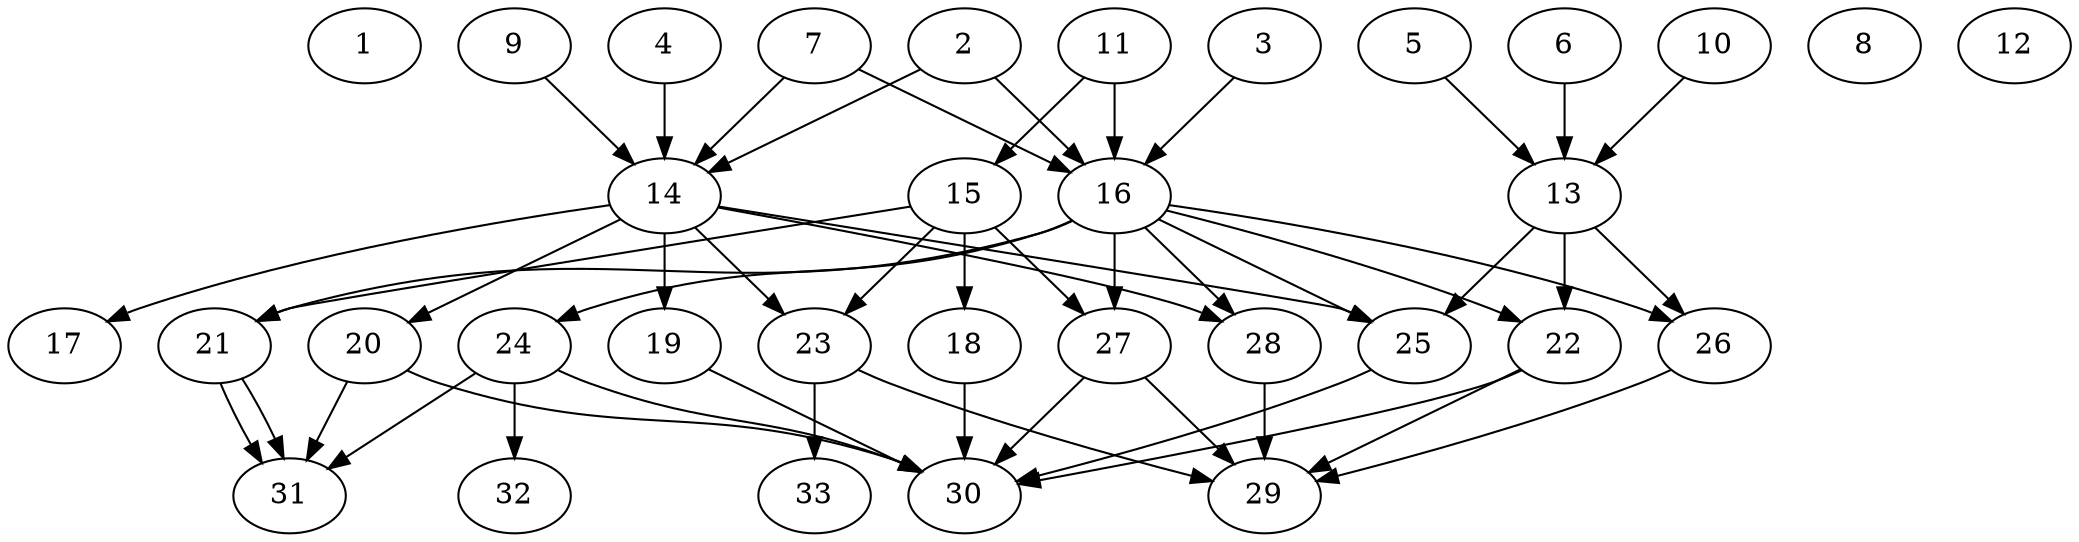 // DAG (tier=2-normal, mode=data, n=33, ccr=0.429, fat=0.618, density=0.554, regular=0.406, jump=0.199, mindata=2097152, maxdata=16777216)
// DAG automatically generated by daggen at Sun Aug 24 16:33:34 2025
// /home/ermia/Project/Environments/daggen/bin/daggen --dot --ccr 0.429 --fat 0.618 --regular 0.406 --density 0.554 --jump 0.199 --mindata 2097152 --maxdata 16777216 -n 33 
digraph G {
  1 [size="223266334455350496", alpha="0.05", expect_size="111633167227675248"]
  2 [size="1948756004579729", alpha="0.03", expect_size="974378002289864"]
  2 -> 14 [size ="172750329085952"]
  2 -> 16 [size ="172750329085952"]
  3 [size="138663036375586880", alpha="0.17", expect_size="69331518187793440"]
  3 -> 16 [size ="70840418828288"]
  4 [size="1248659071040029440", alpha="0.16", expect_size="624329535520014720"]
  4 -> 14 [size ="896873057484800"]
  5 [size="2853964985605381120", alpha="0.06", expect_size="1426982492802690560"]
  5 -> 13 [size ="1843653509120000"]
  6 [size="85100482122960208", alpha="0.17", expect_size="42550241061480104"]
  6 -> 13 [size ="1338124743475200"]
  7 [size="1061151723133574912", alpha="0.13", expect_size="530575861566787456"]
  7 -> 14 [size ="1179739276443648"]
  7 -> 16 [size ="1179739276443648"]
  8 [size="20614039810875864", alpha="0.13", expect_size="10307019905437932"]
  9 [size="2368173062495644160", alpha="0.03", expect_size="1184086531247822080"]
  9 -> 14 [size ="2216480158515200"]
  10 [size="6998414635756350", alpha="0.07", expect_size="3499207317878175"]
  10 -> 13 [size ="358794185932800"]
  11 [size="5240231515759663104", alpha="0.09", expect_size="2620115757879831552"]
  11 -> 15 [size ="1787136026083328"]
  11 -> 16 [size ="1787136026083328"]
  12 [size="17269994962281250", alpha="0.05", expect_size="8634997481140625"]
  13 [size="20598945259026644992", alpha="0.16", expect_size="10299472629513322496"]
  13 -> 22 [size ="60115524780032"]
  13 -> 25 [size ="60115524780032"]
  13 -> 26 [size ="60115524780032"]
  14 [size="815781910088574720", alpha="0.20", expect_size="407890955044287360"]
  14 -> 17 [size ="357478717980672"]
  14 -> 19 [size ="357478717980672"]
  14 -> 20 [size ="357478717980672"]
  14 -> 23 [size ="357478717980672"]
  14 -> 25 [size ="357478717980672"]
  14 -> 28 [size ="357478717980672"]
  15 [size="4044635106036508160", alpha="0.05", expect_size="2022317553018254080"]
  15 -> 18 [size ="2074825963077632"]
  15 -> 21 [size ="2074825963077632"]
  15 -> 23 [size ="2074825963077632"]
  15 -> 27 [size ="2074825963077632"]
  16 [size="1679279778608794368", alpha="0.10", expect_size="839639889304397184"]
  16 -> 21 [size ="692982244179968"]
  16 -> 22 [size ="692982244179968"]
  16 -> 24 [size ="692982244179968"]
  16 -> 25 [size ="692982244179968"]
  16 -> 26 [size ="692982244179968"]
  16 -> 27 [size ="692982244179968"]
  16 -> 28 [size ="692982244179968"]
  17 [size="3229429370349966", alpha="0.07", expect_size="1614714685174983"]
  18 [size="4662953711465660416000", alpha="0.17", expect_size="2331476855732830208000"]
  18 -> 30 [size ="2232873176268800"]
  19 [size="121428401912457872", alpha="0.06", expect_size="60714200956228936"]
  19 -> 30 [size ="1989700650795008"]
  20 [size="1072132016436150272000", alpha="0.12", expect_size="536066008218075136000"]
  20 -> 30 [size ="838022148915200"]
  20 -> 31 [size ="838022148915200"]
  21 [size="3463941247110819610624", alpha="0.04", expect_size="1731970623555409805312"]
  21 -> 31 [size ="1831486261035008"]
  21 -> 31 [size ="1831486261035008"]
  22 [size="12873332442876470", alpha="0.15", expect_size="6436666221438235"]
  22 -> 29 [size ="1536534247374848"]
  22 -> 30 [size ="1536534247374848"]
  23 [size="1249750258485418786816", alpha="0.02", expect_size="624875129242709393408"]
  23 -> 29 [size ="928194114879488"]
  23 -> 33 [size ="928194114879488"]
  24 [size="61835717107638896", alpha="0.14", expect_size="30917858553819448"]
  24 -> 30 [size ="1039715021094912"]
  24 -> 31 [size ="1039715021094912"]
  24 -> 32 [size ="1039715021094912"]
  25 [size="1169566185555555840", alpha="0.14", expect_size="584783092777777920"]
  25 -> 30 [size ="1250812932128768"]
  26 [size="113627458288222208000", alpha="0.02", expect_size="56813729144111104000"]
  26 -> 29 [size ="187677487923200"]
  27 [size="3537844490845457920", alpha="0.05", expect_size="1768922245422728960"]
  27 -> 29 [size ="1285051941650432"]
  27 -> 30 [size ="1285051941650432"]
  28 [size="1744662712026315008", alpha="0.07", expect_size="872331356013157504"]
  28 -> 29 [size ="641225606561792"]
  29 [size="46076334943646640", alpha="0.15", expect_size="23038167471823320"]
  30 [size="14044919236138182", alpha="0.17", expect_size="7022459618069091"]
  31 [size="1269096266677520171008", alpha="0.05", expect_size="634548133338760085504"]
  32 [size="653147831263672926208", alpha="0.03", expect_size="326573915631836463104"]
  33 [size="1954070152417793540096", alpha="0.18", expect_size="977035076208896770048"]
}